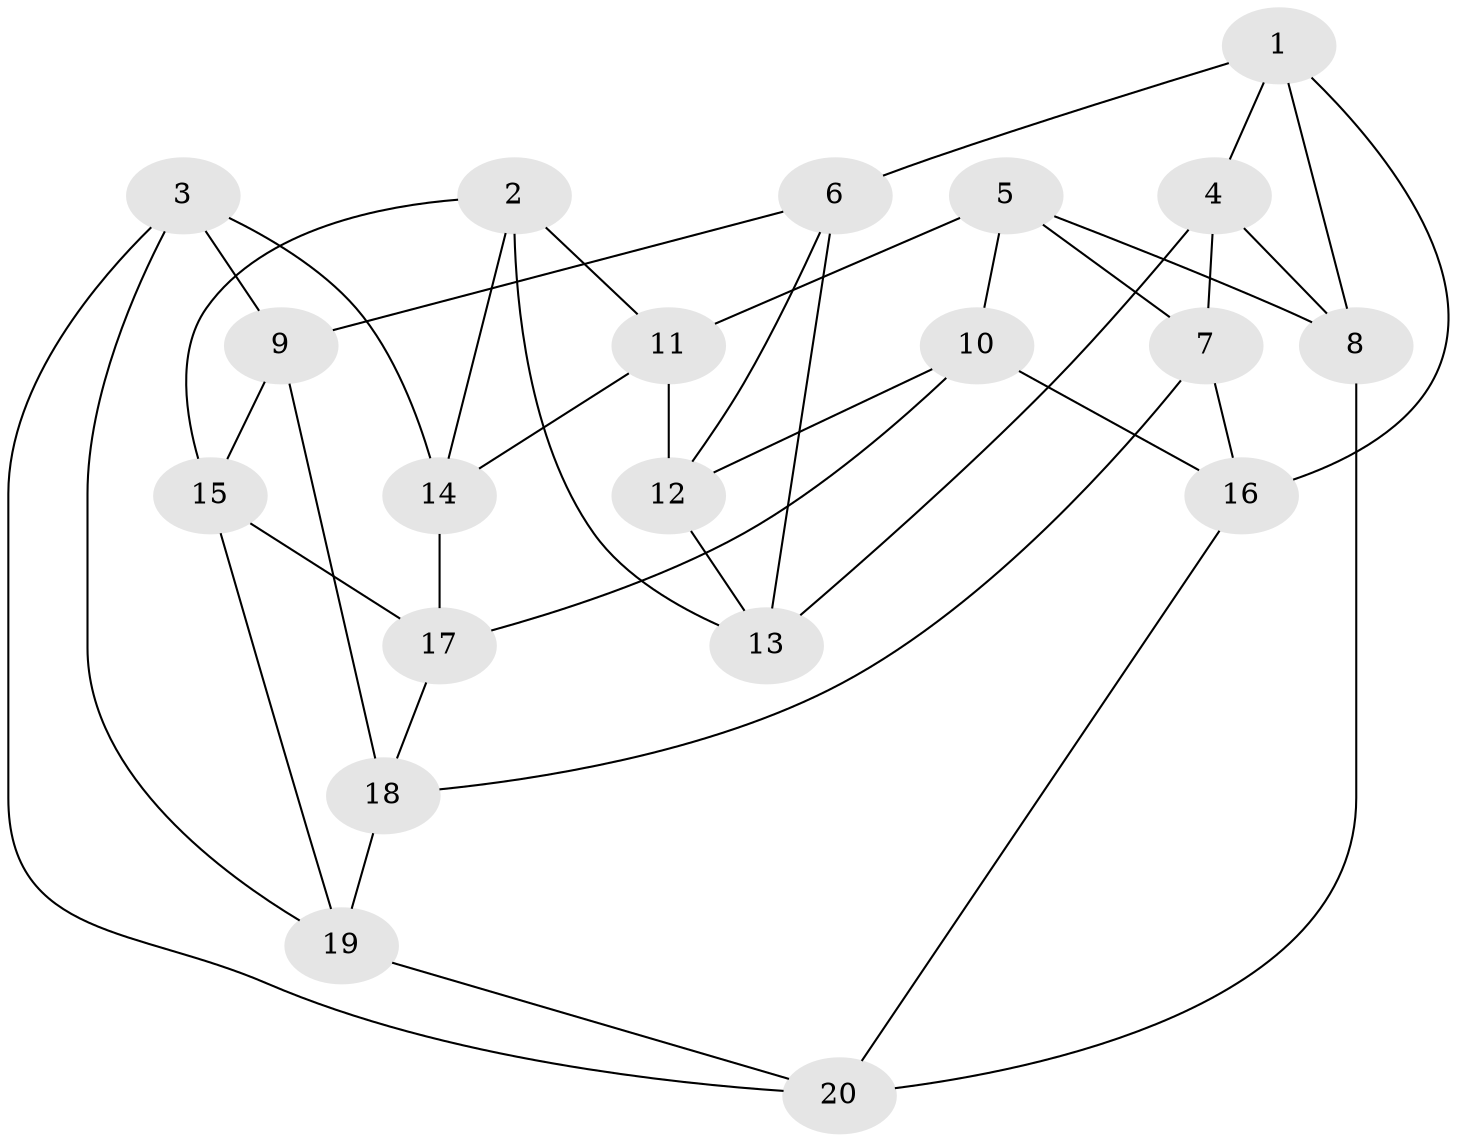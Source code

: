 // Generated by graph-tools (version 1.1) at 2025/46/02/15/25 05:46:28]
// undirected, 20 vertices, 40 edges
graph export_dot {
graph [start="1"]
  node [color=gray90,style=filled];
  1;
  2;
  3;
  4;
  5;
  6;
  7;
  8;
  9;
  10;
  11;
  12;
  13;
  14;
  15;
  16;
  17;
  18;
  19;
  20;
  1 -- 4;
  1 -- 6;
  1 -- 16;
  1 -- 8;
  2 -- 13;
  2 -- 11;
  2 -- 15;
  2 -- 14;
  3 -- 14;
  3 -- 9;
  3 -- 20;
  3 -- 19;
  4 -- 13;
  4 -- 7;
  4 -- 8;
  5 -- 7;
  5 -- 8;
  5 -- 11;
  5 -- 10;
  6 -- 13;
  6 -- 9;
  6 -- 12;
  7 -- 16;
  7 -- 18;
  8 -- 20;
  9 -- 18;
  9 -- 15;
  10 -- 12;
  10 -- 17;
  10 -- 16;
  11 -- 14;
  11 -- 12;
  12 -- 13;
  14 -- 17;
  15 -- 17;
  15 -- 19;
  16 -- 20;
  17 -- 18;
  18 -- 19;
  19 -- 20;
}
